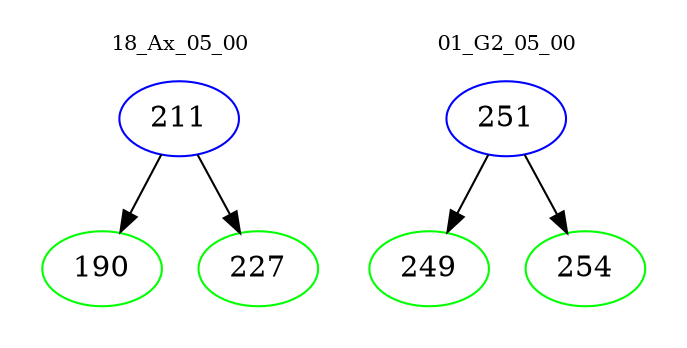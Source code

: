 digraph{
subgraph cluster_0 {
color = white
label = "18_Ax_05_00";
fontsize=10;
T0_211 [label="211", color="blue"]
T0_211 -> T0_190 [color="black"]
T0_190 [label="190", color="green"]
T0_211 -> T0_227 [color="black"]
T0_227 [label="227", color="green"]
}
subgraph cluster_1 {
color = white
label = "01_G2_05_00";
fontsize=10;
T1_251 [label="251", color="blue"]
T1_251 -> T1_249 [color="black"]
T1_249 [label="249", color="green"]
T1_251 -> T1_254 [color="black"]
T1_254 [label="254", color="green"]
}
}
